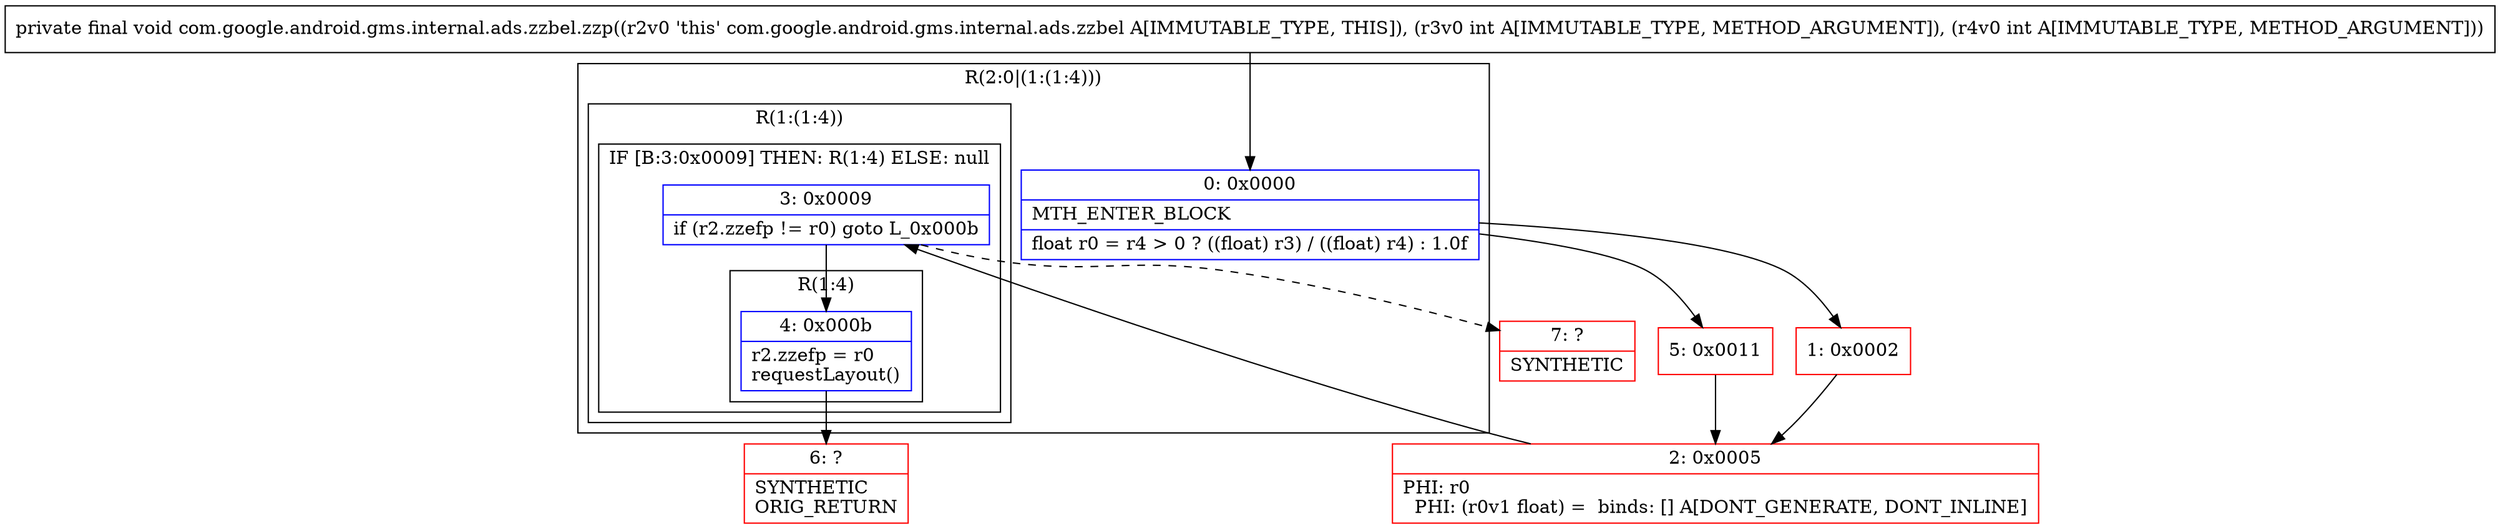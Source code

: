 digraph "CFG forcom.google.android.gms.internal.ads.zzbel.zzp(II)V" {
subgraph cluster_Region_526617241 {
label = "R(2:0|(1:(1:4)))";
node [shape=record,color=blue];
Node_0 [shape=record,label="{0\:\ 0x0000|MTH_ENTER_BLOCK\l|float r0 = r4 \> 0 ? ((float) r3) \/ ((float) r4) : 1.0f\l}"];
subgraph cluster_Region_547197527 {
label = "R(1:(1:4))";
node [shape=record,color=blue];
subgraph cluster_IfRegion_2139730789 {
label = "IF [B:3:0x0009] THEN: R(1:4) ELSE: null";
node [shape=record,color=blue];
Node_3 [shape=record,label="{3\:\ 0x0009|if (r2.zzefp != r0) goto L_0x000b\l}"];
subgraph cluster_Region_1844672829 {
label = "R(1:4)";
node [shape=record,color=blue];
Node_4 [shape=record,label="{4\:\ 0x000b|r2.zzefp = r0\lrequestLayout()\l}"];
}
}
}
}
Node_1 [shape=record,color=red,label="{1\:\ 0x0002}"];
Node_2 [shape=record,color=red,label="{2\:\ 0x0005|PHI: r0 \l  PHI: (r0v1 float) =  binds: [] A[DONT_GENERATE, DONT_INLINE]\l}"];
Node_5 [shape=record,color=red,label="{5\:\ 0x0011}"];
Node_6 [shape=record,color=red,label="{6\:\ ?|SYNTHETIC\lORIG_RETURN\l}"];
Node_7 [shape=record,color=red,label="{7\:\ ?|SYNTHETIC\l}"];
MethodNode[shape=record,label="{private final void com.google.android.gms.internal.ads.zzbel.zzp((r2v0 'this' com.google.android.gms.internal.ads.zzbel A[IMMUTABLE_TYPE, THIS]), (r3v0 int A[IMMUTABLE_TYPE, METHOD_ARGUMENT]), (r4v0 int A[IMMUTABLE_TYPE, METHOD_ARGUMENT])) }"];
MethodNode -> Node_0;
Node_0 -> Node_1;
Node_0 -> Node_5;
Node_3 -> Node_4;
Node_3 -> Node_7[style=dashed];
Node_4 -> Node_6;
Node_1 -> Node_2;
Node_2 -> Node_3;
Node_5 -> Node_2;
}

